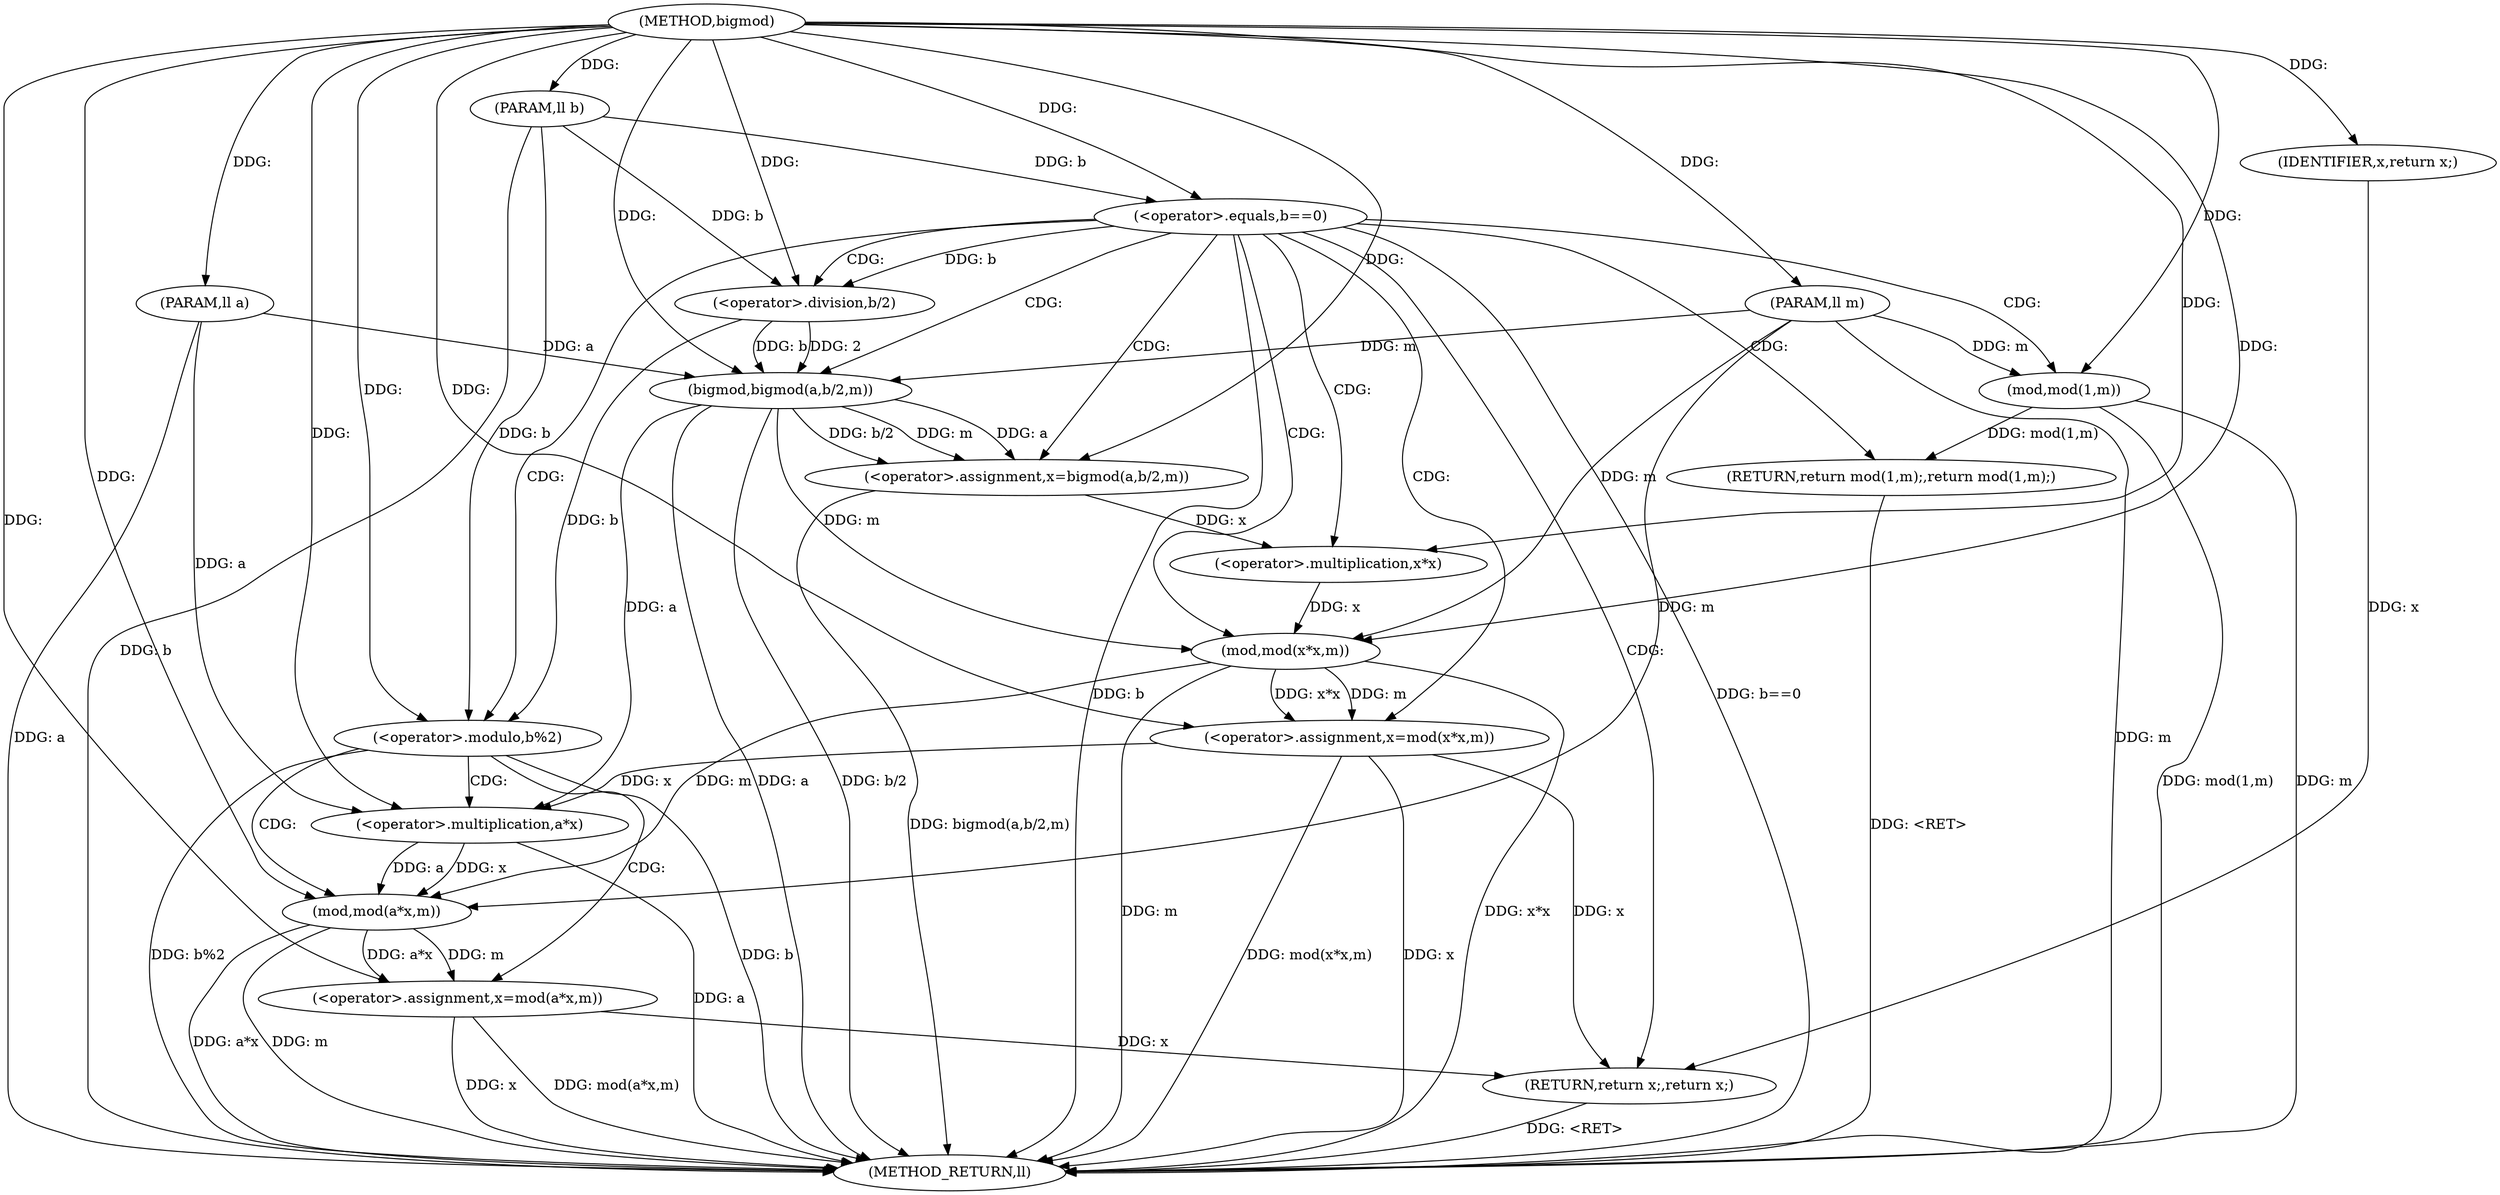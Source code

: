 digraph "bigmod" {  
"1000228" [label = "(METHOD,bigmod)" ]
"1000270" [label = "(METHOD_RETURN,ll)" ]
"1000229" [label = "(PARAM,ll a)" ]
"1000230" [label = "(PARAM,ll b)" ]
"1000231" [label = "(PARAM,ll m)" ]
"1000242" [label = "(<operator>.assignment,x=bigmod(a,b/2,m))" ]
"1000250" [label = "(<operator>.assignment,x=mod(x*x,m))" ]
"1000268" [label = "(RETURN,return x;,return x;)" ]
"1000234" [label = "(<operator>.equals,b==0)" ]
"1000237" [label = "(RETURN,return mod(1,m);,return mod(1,m);)" ]
"1000258" [label = "(<operator>.modulo,b%2)" ]
"1000261" [label = "(<operator>.assignment,x=mod(a*x,m))" ]
"1000269" [label = "(IDENTIFIER,x,return x;)" ]
"1000238" [label = "(mod,mod(1,m))" ]
"1000244" [label = "(bigmod,bigmod(a,b/2,m))" ]
"1000252" [label = "(mod,mod(x*x,m))" ]
"1000246" [label = "(<operator>.division,b/2)" ]
"1000253" [label = "(<operator>.multiplication,x*x)" ]
"1000263" [label = "(mod,mod(a*x,m))" ]
"1000264" [label = "(<operator>.multiplication,a*x)" ]
  "1000237" -> "1000270"  [ label = "DDG: <RET>"] 
  "1000268" -> "1000270"  [ label = "DDG: <RET>"] 
  "1000229" -> "1000270"  [ label = "DDG: a"] 
  "1000230" -> "1000270"  [ label = "DDG: b"] 
  "1000231" -> "1000270"  [ label = "DDG: m"] 
  "1000234" -> "1000270"  [ label = "DDG: b"] 
  "1000234" -> "1000270"  [ label = "DDG: b==0"] 
  "1000244" -> "1000270"  [ label = "DDG: a"] 
  "1000244" -> "1000270"  [ label = "DDG: b/2"] 
  "1000242" -> "1000270"  [ label = "DDG: bigmod(a,b/2,m)"] 
  "1000250" -> "1000270"  [ label = "DDG: x"] 
  "1000252" -> "1000270"  [ label = "DDG: x*x"] 
  "1000252" -> "1000270"  [ label = "DDG: m"] 
  "1000250" -> "1000270"  [ label = "DDG: mod(x*x,m)"] 
  "1000258" -> "1000270"  [ label = "DDG: b"] 
  "1000258" -> "1000270"  [ label = "DDG: b%2"] 
  "1000261" -> "1000270"  [ label = "DDG: x"] 
  "1000264" -> "1000270"  [ label = "DDG: a"] 
  "1000263" -> "1000270"  [ label = "DDG: a*x"] 
  "1000263" -> "1000270"  [ label = "DDG: m"] 
  "1000261" -> "1000270"  [ label = "DDG: mod(a*x,m)"] 
  "1000238" -> "1000270"  [ label = "DDG: m"] 
  "1000238" -> "1000270"  [ label = "DDG: mod(1,m)"] 
  "1000228" -> "1000229"  [ label = "DDG: "] 
  "1000228" -> "1000230"  [ label = "DDG: "] 
  "1000228" -> "1000231"  [ label = "DDG: "] 
  "1000244" -> "1000242"  [ label = "DDG: a"] 
  "1000244" -> "1000242"  [ label = "DDG: b/2"] 
  "1000244" -> "1000242"  [ label = "DDG: m"] 
  "1000252" -> "1000250"  [ label = "DDG: m"] 
  "1000252" -> "1000250"  [ label = "DDG: x*x"] 
  "1000269" -> "1000268"  [ label = "DDG: x"] 
  "1000250" -> "1000268"  [ label = "DDG: x"] 
  "1000261" -> "1000268"  [ label = "DDG: x"] 
  "1000238" -> "1000237"  [ label = "DDG: mod(1,m)"] 
  "1000228" -> "1000242"  [ label = "DDG: "] 
  "1000228" -> "1000250"  [ label = "DDG: "] 
  "1000263" -> "1000261"  [ label = "DDG: m"] 
  "1000263" -> "1000261"  [ label = "DDG: a*x"] 
  "1000228" -> "1000269"  [ label = "DDG: "] 
  "1000230" -> "1000234"  [ label = "DDG: b"] 
  "1000228" -> "1000234"  [ label = "DDG: "] 
  "1000229" -> "1000244"  [ label = "DDG: a"] 
  "1000228" -> "1000244"  [ label = "DDG: "] 
  "1000246" -> "1000244"  [ label = "DDG: b"] 
  "1000246" -> "1000244"  [ label = "DDG: 2"] 
  "1000231" -> "1000244"  [ label = "DDG: m"] 
  "1000253" -> "1000252"  [ label = "DDG: x"] 
  "1000244" -> "1000252"  [ label = "DDG: m"] 
  "1000231" -> "1000252"  [ label = "DDG: m"] 
  "1000228" -> "1000252"  [ label = "DDG: "] 
  "1000246" -> "1000258"  [ label = "DDG: b"] 
  "1000230" -> "1000258"  [ label = "DDG: b"] 
  "1000228" -> "1000258"  [ label = "DDG: "] 
  "1000228" -> "1000261"  [ label = "DDG: "] 
  "1000228" -> "1000238"  [ label = "DDG: "] 
  "1000231" -> "1000238"  [ label = "DDG: m"] 
  "1000234" -> "1000246"  [ label = "DDG: b"] 
  "1000230" -> "1000246"  [ label = "DDG: b"] 
  "1000228" -> "1000246"  [ label = "DDG: "] 
  "1000242" -> "1000253"  [ label = "DDG: x"] 
  "1000228" -> "1000253"  [ label = "DDG: "] 
  "1000264" -> "1000263"  [ label = "DDG: a"] 
  "1000264" -> "1000263"  [ label = "DDG: x"] 
  "1000252" -> "1000263"  [ label = "DDG: m"] 
  "1000231" -> "1000263"  [ label = "DDG: m"] 
  "1000228" -> "1000263"  [ label = "DDG: "] 
  "1000244" -> "1000264"  [ label = "DDG: a"] 
  "1000229" -> "1000264"  [ label = "DDG: a"] 
  "1000228" -> "1000264"  [ label = "DDG: "] 
  "1000250" -> "1000264"  [ label = "DDG: x"] 
  "1000234" -> "1000258"  [ label = "CDG: "] 
  "1000234" -> "1000253"  [ label = "CDG: "] 
  "1000234" -> "1000242"  [ label = "CDG: "] 
  "1000234" -> "1000246"  [ label = "CDG: "] 
  "1000234" -> "1000238"  [ label = "CDG: "] 
  "1000234" -> "1000252"  [ label = "CDG: "] 
  "1000234" -> "1000237"  [ label = "CDG: "] 
  "1000234" -> "1000250"  [ label = "CDG: "] 
  "1000234" -> "1000268"  [ label = "CDG: "] 
  "1000234" -> "1000244"  [ label = "CDG: "] 
  "1000258" -> "1000261"  [ label = "CDG: "] 
  "1000258" -> "1000264"  [ label = "CDG: "] 
  "1000258" -> "1000263"  [ label = "CDG: "] 
}
